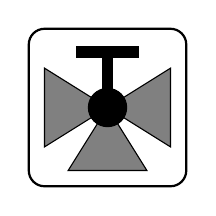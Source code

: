 \begin{tikzpicture}
	\path[thick,draw,fill=white] (-1, 0.8) arc (180:90:0.2) -- (0.8, 1) arc (90:0:0.2) -- (1, -0.8) arc (360:270:0.2) -- (-0.8, -1) arc (270:180:0.2) -- cycle;
	\begin{scope}
		\path[fill=black!50!white,draw] (0, 0) -- (-0.5, -0.8) -- (0.5, -0.8) -- cycle;
	\end{scope}
	\begin{scope}[rotate=90]
		\path[fill=black!50!white,draw] (0, 0) -- (-0.5, -0.8) -- (0.5, -0.8) -- cycle;
	\end{scope}
	\begin{scope}[rotate=-90]
		\path[fill=black!50!white,draw] (0, 0) -- (-0.5, -0.8) -- (0.5, -0.8) -- cycle;
	\end{scope}
	\draw[line width=1.5mm] (0, 0) -- (0, 0.7);	
	\draw[line width=1.5mm] (-0.4, 0.7) -- (0.4, 0.7);
	\path[fill=black] (0, 0) circle (0.25);
\end{tikzpicture}